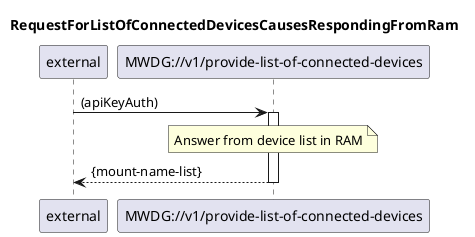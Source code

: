 @startuml xxx_ProvideListOfConnectedDevices
skinparam responseMessageBelowArrow true

title RequestForListOfConnectedDevicesCausesRespondingFromRam

participant "external" as requestor
participant "MWDG://v1/provide-list-of-connected-devices" as provideListOfConnectedDevices

requestor -> provideListOfConnectedDevices: (apiKeyAuth)
activate provideListOfConnectedDevices

note over provideListOfConnectedDevices
Answer from device list in RAM
end note

provideListOfConnectedDevices --> requestor: {mount-name-list}
deactivate provideListOfConnectedDevices

@enduml